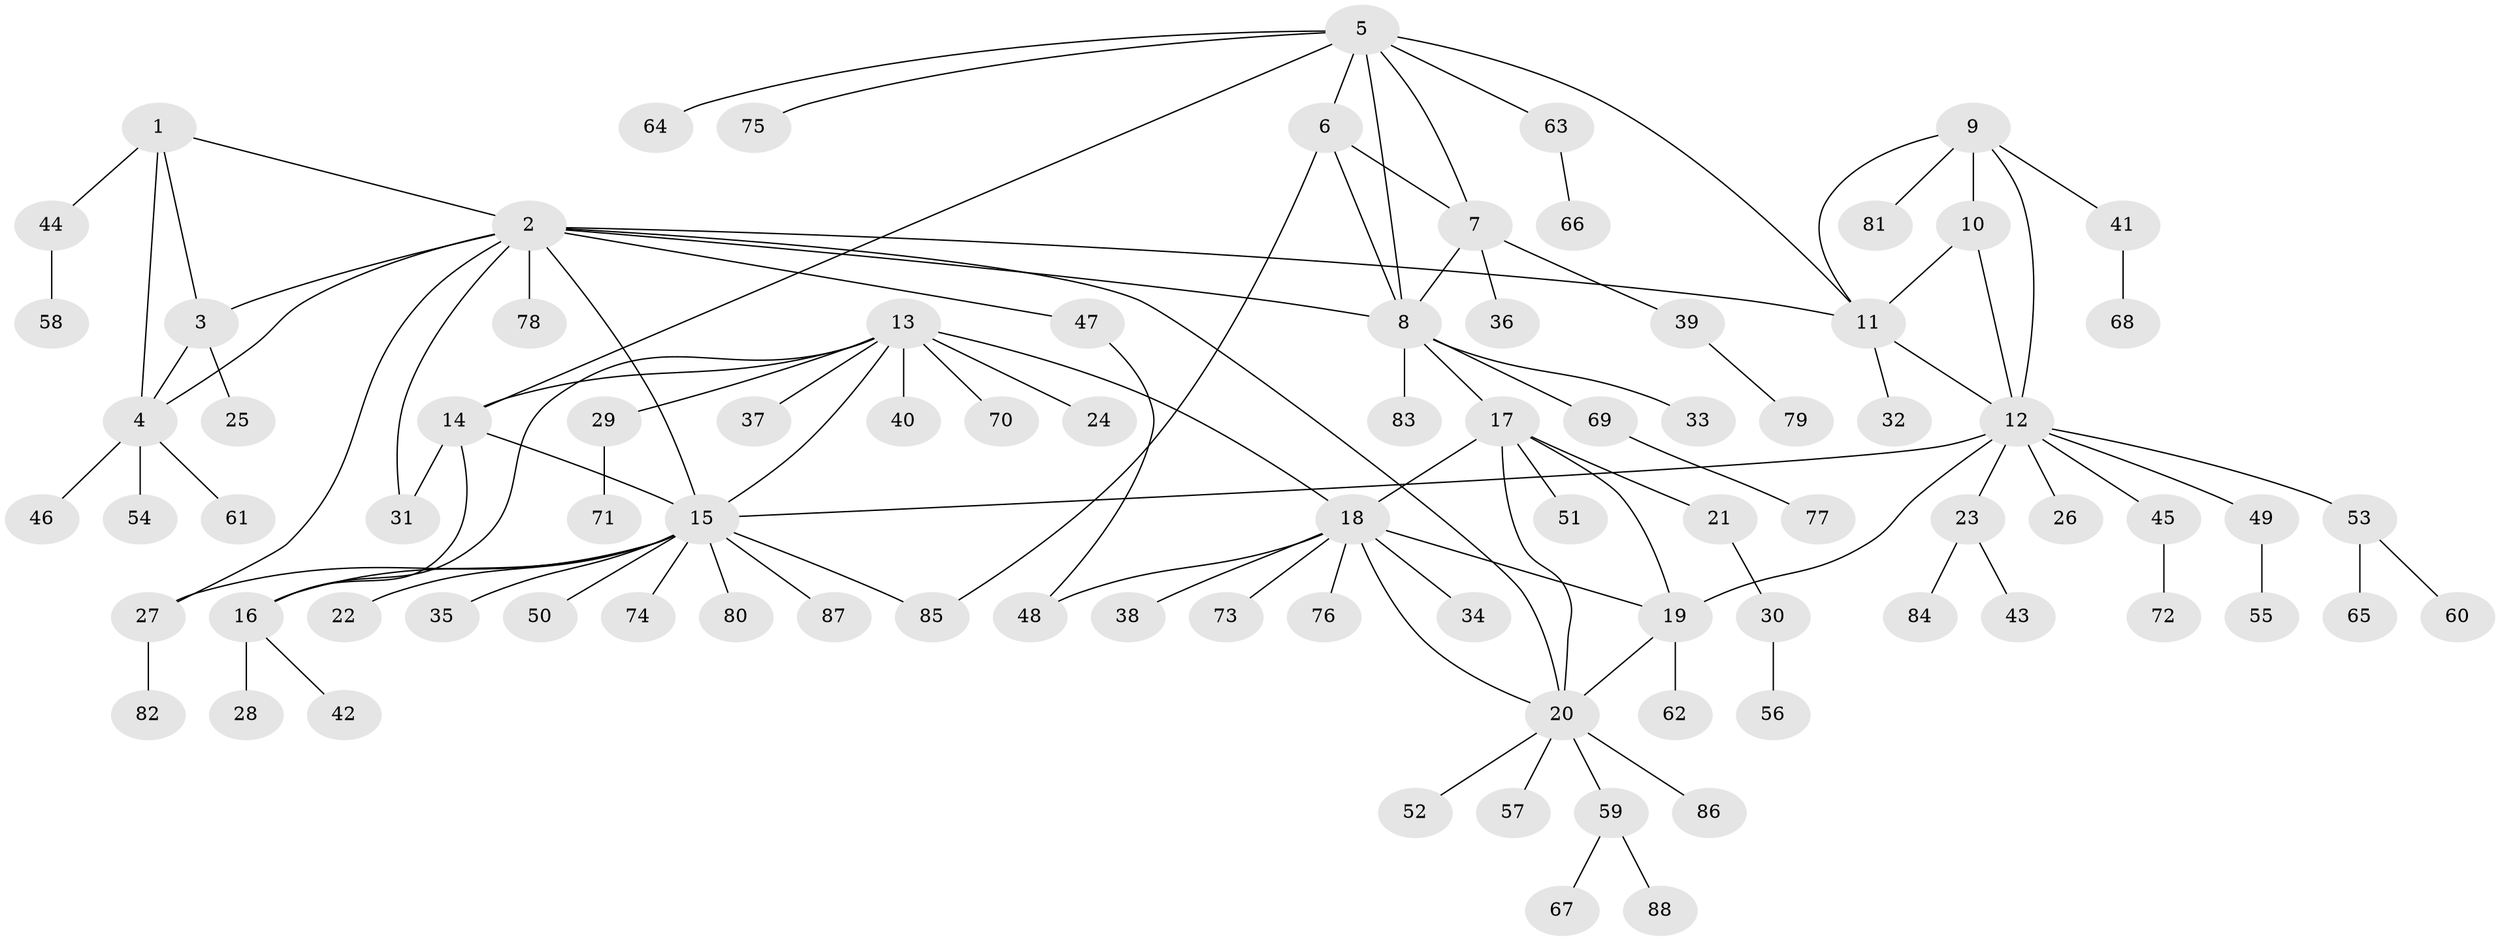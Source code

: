 // coarse degree distribution, {11: 0.015151515151515152, 2: 0.19696969696969696, 4: 0.07575757575757576, 8: 0.045454545454545456, 6: 0.015151515151515152, 9: 0.015151515151515152, 5: 0.015151515151515152, 12: 0.015151515151515152, 10: 0.015151515151515152, 1: 0.5909090909090909}
// Generated by graph-tools (version 1.1) at 2025/24/03/03/25 07:24:13]
// undirected, 88 vertices, 112 edges
graph export_dot {
graph [start="1"]
  node [color=gray90,style=filled];
  1;
  2;
  3;
  4;
  5;
  6;
  7;
  8;
  9;
  10;
  11;
  12;
  13;
  14;
  15;
  16;
  17;
  18;
  19;
  20;
  21;
  22;
  23;
  24;
  25;
  26;
  27;
  28;
  29;
  30;
  31;
  32;
  33;
  34;
  35;
  36;
  37;
  38;
  39;
  40;
  41;
  42;
  43;
  44;
  45;
  46;
  47;
  48;
  49;
  50;
  51;
  52;
  53;
  54;
  55;
  56;
  57;
  58;
  59;
  60;
  61;
  62;
  63;
  64;
  65;
  66;
  67;
  68;
  69;
  70;
  71;
  72;
  73;
  74;
  75;
  76;
  77;
  78;
  79;
  80;
  81;
  82;
  83;
  84;
  85;
  86;
  87;
  88;
  1 -- 2;
  1 -- 3;
  1 -- 4;
  1 -- 44;
  2 -- 3;
  2 -- 4;
  2 -- 8;
  2 -- 11;
  2 -- 15;
  2 -- 20;
  2 -- 27;
  2 -- 31;
  2 -- 47;
  2 -- 78;
  3 -- 4;
  3 -- 25;
  4 -- 46;
  4 -- 54;
  4 -- 61;
  5 -- 6;
  5 -- 7;
  5 -- 8;
  5 -- 11;
  5 -- 14;
  5 -- 63;
  5 -- 64;
  5 -- 75;
  6 -- 7;
  6 -- 8;
  6 -- 85;
  7 -- 8;
  7 -- 36;
  7 -- 39;
  8 -- 17;
  8 -- 33;
  8 -- 69;
  8 -- 83;
  9 -- 10;
  9 -- 11;
  9 -- 12;
  9 -- 41;
  9 -- 81;
  10 -- 11;
  10 -- 12;
  11 -- 12;
  11 -- 32;
  12 -- 15;
  12 -- 19;
  12 -- 23;
  12 -- 26;
  12 -- 45;
  12 -- 49;
  12 -- 53;
  13 -- 14;
  13 -- 15;
  13 -- 16;
  13 -- 18;
  13 -- 24;
  13 -- 29;
  13 -- 37;
  13 -- 40;
  13 -- 70;
  14 -- 15;
  14 -- 16;
  14 -- 31;
  15 -- 16;
  15 -- 22;
  15 -- 27;
  15 -- 35;
  15 -- 50;
  15 -- 74;
  15 -- 80;
  15 -- 85;
  15 -- 87;
  16 -- 28;
  16 -- 42;
  17 -- 18;
  17 -- 19;
  17 -- 20;
  17 -- 21;
  17 -- 51;
  18 -- 19;
  18 -- 20;
  18 -- 34;
  18 -- 38;
  18 -- 48;
  18 -- 73;
  18 -- 76;
  19 -- 20;
  19 -- 62;
  20 -- 52;
  20 -- 57;
  20 -- 59;
  20 -- 86;
  21 -- 30;
  23 -- 43;
  23 -- 84;
  27 -- 82;
  29 -- 71;
  30 -- 56;
  39 -- 79;
  41 -- 68;
  44 -- 58;
  45 -- 72;
  47 -- 48;
  49 -- 55;
  53 -- 60;
  53 -- 65;
  59 -- 67;
  59 -- 88;
  63 -- 66;
  69 -- 77;
}
